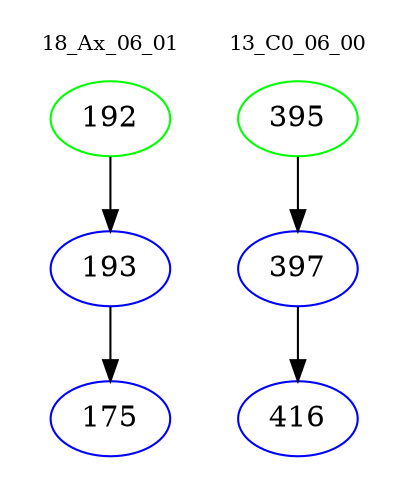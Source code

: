 digraph{
subgraph cluster_0 {
color = white
label = "18_Ax_06_01";
fontsize=10;
T0_192 [label="192", color="green"]
T0_192 -> T0_193 [color="black"]
T0_193 [label="193", color="blue"]
T0_193 -> T0_175 [color="black"]
T0_175 [label="175", color="blue"]
}
subgraph cluster_1 {
color = white
label = "13_C0_06_00";
fontsize=10;
T1_395 [label="395", color="green"]
T1_395 -> T1_397 [color="black"]
T1_397 [label="397", color="blue"]
T1_397 -> T1_416 [color="black"]
T1_416 [label="416", color="blue"]
}
}
